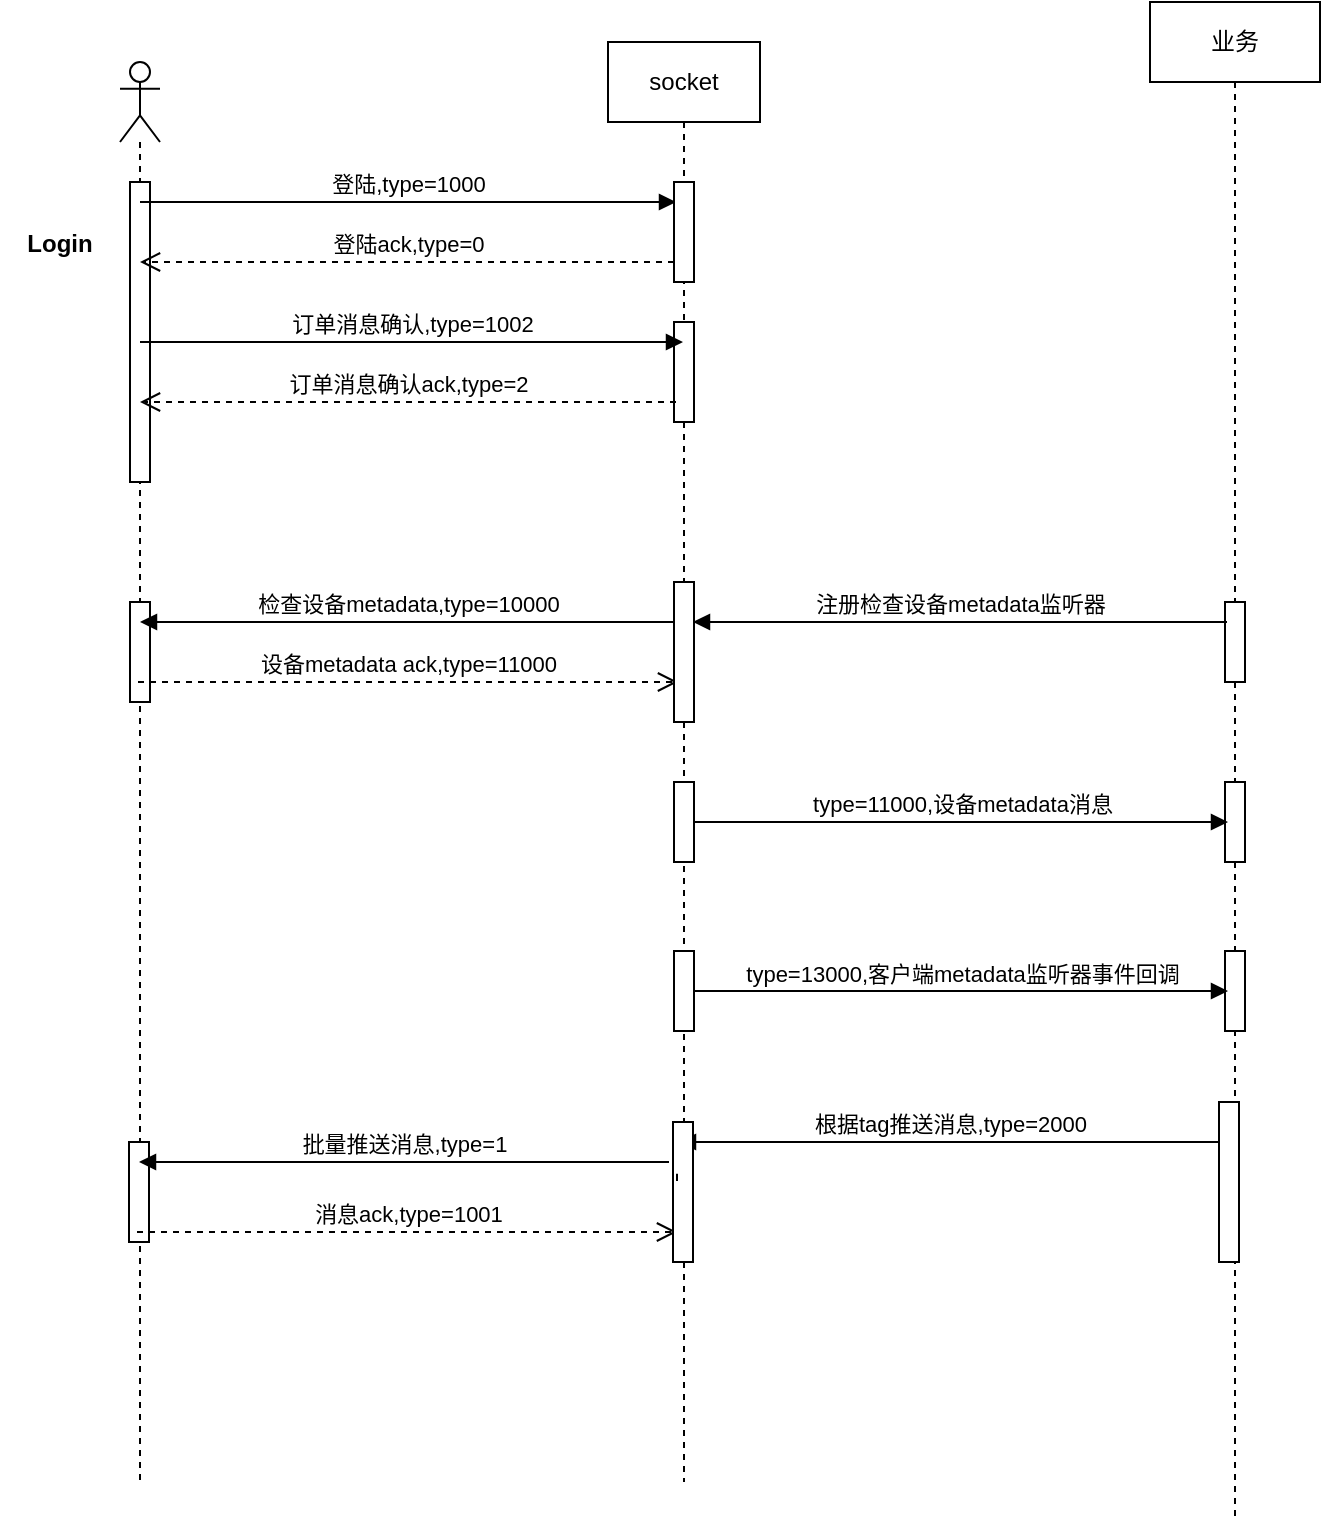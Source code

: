 <mxfile version="15.5.0" type="github">
  <diagram id="u2K2a41_FbK_gd5UJ9MQ" name="第 1 页">
    <mxGraphModel dx="946" dy="506" grid="1" gridSize="10" guides="1" tooltips="1" connect="1" arrows="1" fold="1" page="1" pageScale="1" pageWidth="827" pageHeight="1169" math="0" shadow="0">
      <root>
        <mxCell id="0" />
        <mxCell id="1" parent="0" />
        <mxCell id="fWgnBqBeFm6BdaobPLhp-1" value="" style="shape=umlLifeline;participant=umlActor;perimeter=lifelinePerimeter;whiteSpace=wrap;html=1;container=1;collapsible=0;recursiveResize=0;verticalAlign=top;spacingTop=36;outlineConnect=0;" parent="1" vertex="1">
          <mxGeometry x="90" y="100" width="20" height="710" as="geometry" />
        </mxCell>
        <mxCell id="fWgnBqBeFm6BdaobPLhp-5" value="" style="html=1;points=[];perimeter=orthogonalPerimeter;" parent="fWgnBqBeFm6BdaobPLhp-1" vertex="1">
          <mxGeometry x="5" y="60" width="10" height="150" as="geometry" />
        </mxCell>
        <mxCell id="fWgnBqBeFm6BdaobPLhp-7" value="登陆,type=1000" style="html=1;verticalAlign=bottom;endArrow=block;entryX=0.1;entryY=0.2;entryDx=0;entryDy=0;entryPerimeter=0;" parent="fWgnBqBeFm6BdaobPLhp-1" target="fWgnBqBeFm6BdaobPLhp-8" edge="1">
          <mxGeometry width="80" relative="1" as="geometry">
            <mxPoint x="10" y="70" as="sourcePoint" />
            <mxPoint x="160" y="70" as="targetPoint" />
          </mxGeometry>
        </mxCell>
        <mxCell id="fWgnBqBeFm6BdaobPLhp-22" value="" style="html=1;points=[];perimeter=orthogonalPerimeter;" parent="1" vertex="1">
          <mxGeometry x="94.5" y="640" width="10" height="50" as="geometry" />
        </mxCell>
        <mxCell id="fWgnBqBeFm6BdaobPLhp-2" value="socket" style="shape=umlLifeline;perimeter=lifelinePerimeter;whiteSpace=wrap;html=1;container=1;collapsible=0;recursiveResize=0;outlineConnect=0;" parent="1" vertex="1">
          <mxGeometry x="334" y="90" width="76" height="720" as="geometry" />
        </mxCell>
        <mxCell id="fWgnBqBeFm6BdaobPLhp-8" value="" style="html=1;points=[];perimeter=orthogonalPerimeter;" parent="fWgnBqBeFm6BdaobPLhp-2" vertex="1">
          <mxGeometry x="33" y="70" width="10" height="50" as="geometry" />
        </mxCell>
        <mxCell id="fWgnBqBeFm6BdaobPLhp-11" value="" style="html=1;points=[];perimeter=orthogonalPerimeter;" parent="fWgnBqBeFm6BdaobPLhp-2" vertex="1">
          <mxGeometry x="33" y="140" width="10" height="50" as="geometry" />
        </mxCell>
        <mxCell id="RtgcBMq55oLXsTxygZTQ-7" value="" style="html=1;points=[];perimeter=orthogonalPerimeter;" vertex="1" parent="fWgnBqBeFm6BdaobPLhp-2">
          <mxGeometry x="33" y="370" width="10" height="40" as="geometry" />
        </mxCell>
        <mxCell id="fWgnBqBeFm6BdaobPLhp-4" value="业务" style="shape=umlLifeline;perimeter=lifelinePerimeter;whiteSpace=wrap;html=1;container=1;collapsible=0;recursiveResize=0;outlineConnect=0;" parent="1" vertex="1">
          <mxGeometry x="605" y="70" width="85" height="760" as="geometry" />
        </mxCell>
        <mxCell id="RtgcBMq55oLXsTxygZTQ-4" value="" style="html=1;points=[];perimeter=orthogonalPerimeter;" vertex="1" parent="fWgnBqBeFm6BdaobPLhp-4">
          <mxGeometry x="37.5" y="300" width="10" height="40" as="geometry" />
        </mxCell>
        <mxCell id="RtgcBMq55oLXsTxygZTQ-6" value="" style="html=1;points=[];perimeter=orthogonalPerimeter;" vertex="1" parent="fWgnBqBeFm6BdaobPLhp-4">
          <mxGeometry x="37.5" y="390" width="10" height="40" as="geometry" />
        </mxCell>
        <mxCell id="fWgnBqBeFm6BdaobPLhp-6" value="Login" style="text;align=center;fontStyle=1;verticalAlign=middle;spacingLeft=3;spacingRight=3;strokeColor=none;rotatable=0;points=[[0,0.5],[1,0.5]];portConstraint=eastwest;" parent="1" vertex="1">
          <mxGeometry x="30" y="180" width="60" height="20" as="geometry" />
        </mxCell>
        <mxCell id="fWgnBqBeFm6BdaobPLhp-9" value="登陆ack,type=0" style="html=1;verticalAlign=bottom;endArrow=open;dashed=1;endSize=8;" parent="1" source="fWgnBqBeFm6BdaobPLhp-8" edge="1">
          <mxGeometry relative="1" as="geometry">
            <mxPoint x="250" y="200" as="sourcePoint" />
            <mxPoint x="100" y="200" as="targetPoint" />
          </mxGeometry>
        </mxCell>
        <mxCell id="fWgnBqBeFm6BdaobPLhp-12" value="订单消息确认,type=1002" style="html=1;verticalAlign=bottom;endArrow=block;" parent="1" target="fWgnBqBeFm6BdaobPLhp-2" edge="1">
          <mxGeometry width="80" relative="1" as="geometry">
            <mxPoint x="100" y="240" as="sourcePoint" />
            <mxPoint x="250" y="240" as="targetPoint" />
          </mxGeometry>
        </mxCell>
        <mxCell id="fWgnBqBeFm6BdaobPLhp-15" value="订单消息确认ack,type=2" style="html=1;verticalAlign=bottom;endArrow=open;dashed=1;endSize=8;exitX=0.1;exitY=0.8;exitDx=0;exitDy=0;exitPerimeter=0;" parent="1" source="fWgnBqBeFm6BdaobPLhp-11" edge="1">
          <mxGeometry relative="1" as="geometry">
            <mxPoint x="250" y="270" as="sourcePoint" />
            <mxPoint x="100" y="270" as="targetPoint" />
          </mxGeometry>
        </mxCell>
        <mxCell id="fWgnBqBeFm6BdaobPLhp-17" value="" style="html=1;points=[];perimeter=orthogonalPerimeter;" parent="1" vertex="1">
          <mxGeometry x="95" y="370" width="10" height="50" as="geometry" />
        </mxCell>
        <mxCell id="fWgnBqBeFm6BdaobPLhp-18" value="检查设备metadata,type=10000" style="html=1;verticalAlign=bottom;endArrow=block;startArrow=none;" parent="1" edge="1" source="fWgnBqBeFm6BdaobPLhp-16">
          <mxGeometry width="80" relative="1" as="geometry">
            <mxPoint x="370" y="380" as="sourcePoint" />
            <mxPoint x="100" y="380" as="targetPoint" />
          </mxGeometry>
        </mxCell>
        <mxCell id="fWgnBqBeFm6BdaobPLhp-19" value="设备metadata ack,type=11000" style="html=1;verticalAlign=bottom;endArrow=open;dashed=1;endSize=8;exitX=0.1;exitY=0.8;exitDx=0;exitDy=0;exitPerimeter=0;" parent="1" edge="1">
          <mxGeometry relative="1" as="geometry">
            <mxPoint x="99" y="410" as="sourcePoint" />
            <mxPoint x="369" y="410" as="targetPoint" />
          </mxGeometry>
        </mxCell>
        <mxCell id="fWgnBqBeFm6BdaobPLhp-20" value="" style="html=1;points=[];perimeter=orthogonalPerimeter;" parent="1" vertex="1">
          <mxGeometry x="639.5" y="620" width="10" height="80" as="geometry" />
        </mxCell>
        <mxCell id="fWgnBqBeFm6BdaobPLhp-23" value="根据tag推送消息,type=2000" style="html=1;verticalAlign=bottom;endArrow=block;" parent="1" edge="1">
          <mxGeometry width="80" relative="1" as="geometry">
            <mxPoint x="639.5" y="640" as="sourcePoint" />
            <mxPoint x="369.5" y="640" as="targetPoint" />
          </mxGeometry>
        </mxCell>
        <mxCell id="fWgnBqBeFm6BdaobPLhp-24" value="批量推送消息,type=1" style="html=1;verticalAlign=bottom;endArrow=block;startArrow=none;exitX=-0.2;exitY=0.286;exitDx=0;exitDy=0;exitPerimeter=0;" parent="1" edge="1" source="fWgnBqBeFm6BdaobPLhp-21">
          <mxGeometry width="80" relative="1" as="geometry">
            <mxPoint x="368.5" y="659.5" as="sourcePoint" />
            <mxPoint x="99.5" y="650" as="targetPoint" />
          </mxGeometry>
        </mxCell>
        <mxCell id="fWgnBqBeFm6BdaobPLhp-25" value="消息ack,type=1001" style="html=1;verticalAlign=bottom;endArrow=open;dashed=1;endSize=8;exitX=0.1;exitY=0.8;exitDx=0;exitDy=0;exitPerimeter=0;" parent="1" edge="1">
          <mxGeometry relative="1" as="geometry">
            <mxPoint x="98.5" y="685" as="sourcePoint" />
            <mxPoint x="368.5" y="685" as="targetPoint" />
          </mxGeometry>
        </mxCell>
        <mxCell id="fWgnBqBeFm6BdaobPLhp-16" value="" style="html=1;points=[];perimeter=orthogonalPerimeter;" parent="1" vertex="1">
          <mxGeometry x="367" y="360" width="10" height="70" as="geometry" />
        </mxCell>
        <mxCell id="fWgnBqBeFm6BdaobPLhp-21" value="" style="html=1;points=[];perimeter=orthogonalPerimeter;" parent="1" vertex="1">
          <mxGeometry x="366.5" y="630" width="10" height="70" as="geometry" />
        </mxCell>
        <mxCell id="RtgcBMq55oLXsTxygZTQ-2" value="" style="html=1;verticalAlign=bottom;endArrow=none;" edge="1" parent="1" target="fWgnBqBeFm6BdaobPLhp-21">
          <mxGeometry width="80" relative="1" as="geometry">
            <mxPoint x="368.5" y="659.5" as="sourcePoint" />
            <mxPoint x="98.5" y="659.5" as="targetPoint" />
          </mxGeometry>
        </mxCell>
        <mxCell id="RtgcBMq55oLXsTxygZTQ-5" value="注册检查设备metadata监听器" style="html=1;verticalAlign=bottom;endArrow=block;startArrow=none;" edge="1" parent="1">
          <mxGeometry width="80" relative="1" as="geometry">
            <mxPoint x="643.5" y="380" as="sourcePoint" />
            <mxPoint x="376.5" y="380" as="targetPoint" />
          </mxGeometry>
        </mxCell>
        <mxCell id="RtgcBMq55oLXsTxygZTQ-8" value="type=11000,设备metadata消息" style="html=1;verticalAlign=bottom;endArrow=block;startArrow=none;" edge="1" parent="1">
          <mxGeometry width="80" relative="1" as="geometry">
            <mxPoint x="377" y="480" as="sourcePoint" />
            <mxPoint x="644" y="480" as="targetPoint" />
          </mxGeometry>
        </mxCell>
        <mxCell id="RtgcBMq55oLXsTxygZTQ-12" value="" style="html=1;points=[];perimeter=orthogonalPerimeter;" vertex="1" parent="1">
          <mxGeometry x="367" y="544.5" width="10" height="40" as="geometry" />
        </mxCell>
        <mxCell id="RtgcBMq55oLXsTxygZTQ-13" value="" style="html=1;points=[];perimeter=orthogonalPerimeter;" vertex="1" parent="1">
          <mxGeometry x="642.5" y="544.5" width="10" height="40" as="geometry" />
        </mxCell>
        <mxCell id="RtgcBMq55oLXsTxygZTQ-14" value="type=13000,客户端metadata监听器事件回调" style="html=1;verticalAlign=bottom;endArrow=block;startArrow=none;" edge="1" parent="1">
          <mxGeometry width="80" relative="1" as="geometry">
            <mxPoint x="377" y="564.5" as="sourcePoint" />
            <mxPoint x="644" y="564.5" as="targetPoint" />
          </mxGeometry>
        </mxCell>
      </root>
    </mxGraphModel>
  </diagram>
</mxfile>
